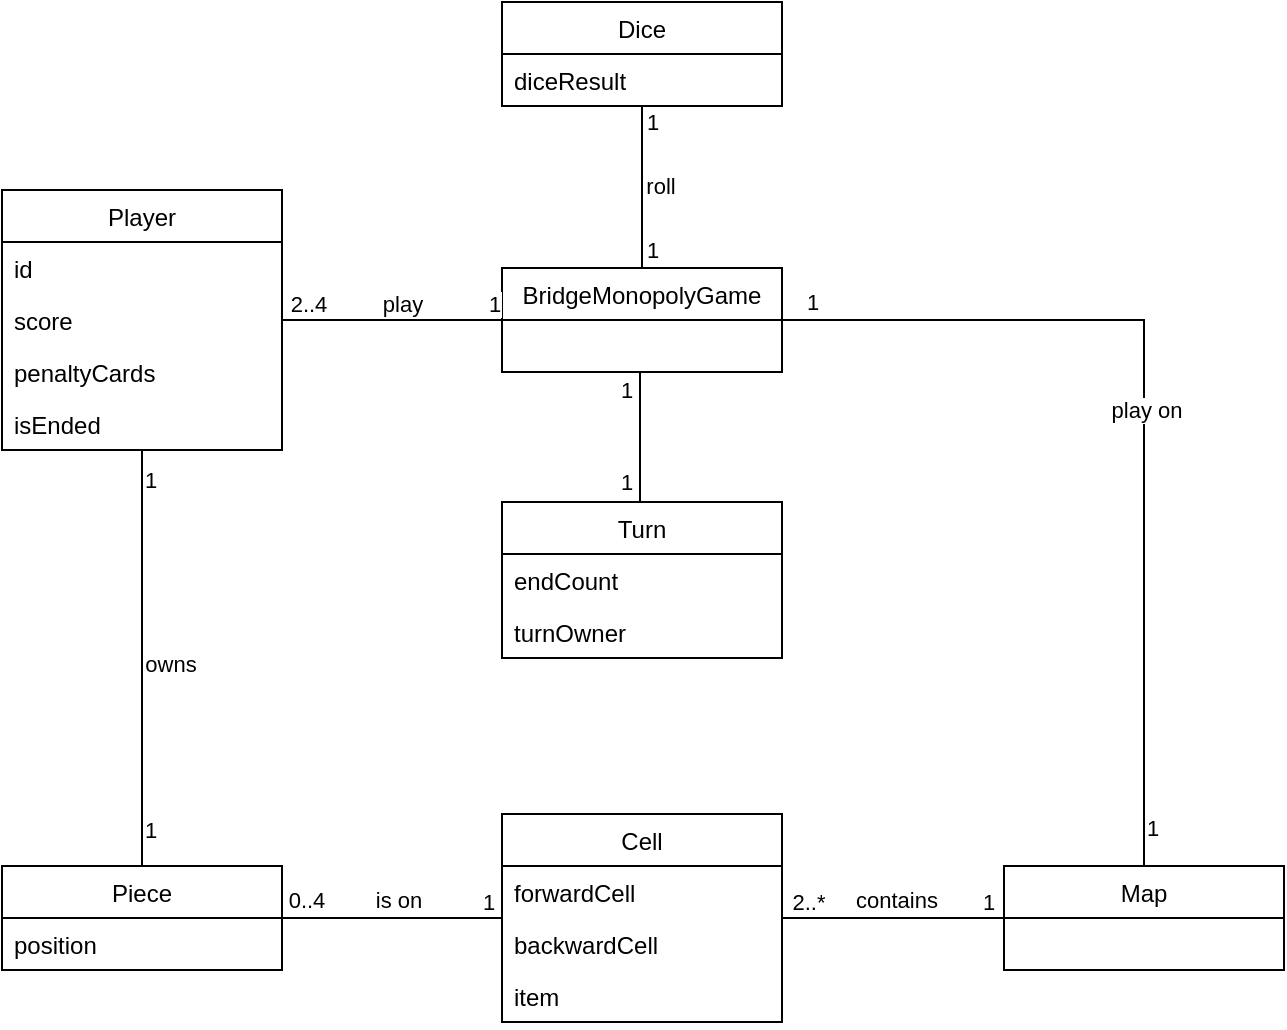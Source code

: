 <mxfile version="19.0.0" type="github">
  <diagram id="C5RBs43oDa-KdzZeNtuy" name="Page-1">
    <mxGraphModel dx="1188" dy="593" grid="1" gridSize="10" guides="1" tooltips="1" connect="1" arrows="1" fold="1" page="1" pageScale="1" pageWidth="827" pageHeight="1169" math="0" shadow="0">
      <root>
        <mxCell id="WIyWlLk6GJQsqaUBKTNV-0" />
        <mxCell id="WIyWlLk6GJQsqaUBKTNV-1" parent="WIyWlLk6GJQsqaUBKTNV-0" />
        <mxCell id="GMNVH4IvVkyflE9DCt4a-71" style="edgeStyle=orthogonalEdgeStyle;rounded=0;orthogonalLoop=1;jettySize=auto;html=1;entryX=0.5;entryY=0;entryDx=0;entryDy=0;endArrow=none;endFill=0;" parent="WIyWlLk6GJQsqaUBKTNV-1" source="GMNVH4IvVkyflE9DCt4a-15" target="GMNVH4IvVkyflE9DCt4a-59" edge="1">
          <mxGeometry relative="1" as="geometry" />
        </mxCell>
        <mxCell id="GMNVH4IvVkyflE9DCt4a-72" value="owns" style="edgeLabel;html=1;align=center;verticalAlign=middle;resizable=0;points=[];" parent="GMNVH4IvVkyflE9DCt4a-71" vertex="1" connectable="0">
          <mxGeometry x="0.03" y="-1" relative="1" as="geometry">
            <mxPoint x="15" as="offset" />
          </mxGeometry>
        </mxCell>
        <mxCell id="GMNVH4IvVkyflE9DCt4a-73" value="1" style="edgeLabel;html=1;align=center;verticalAlign=middle;resizable=0;points=[];" parent="GMNVH4IvVkyflE9DCt4a-71" vertex="1" connectable="0">
          <mxGeometry x="-0.875" relative="1" as="geometry">
            <mxPoint x="4" y="2" as="offset" />
          </mxGeometry>
        </mxCell>
        <mxCell id="GMNVH4IvVkyflE9DCt4a-74" value="1" style="edgeLabel;html=1;align=center;verticalAlign=middle;resizable=0;points=[];" parent="GMNVH4IvVkyflE9DCt4a-71" vertex="1" connectable="0">
          <mxGeometry x="0.851" relative="1" as="geometry">
            <mxPoint x="4" y="-3" as="offset" />
          </mxGeometry>
        </mxCell>
        <mxCell id="GMNVH4IvVkyflE9DCt4a-15" value="Player" style="swimlane;fontStyle=0;childLayout=stackLayout;horizontal=1;startSize=26;fillColor=none;horizontalStack=0;resizeParent=1;resizeParentMax=0;resizeLast=0;collapsible=1;marginBottom=0;" parent="WIyWlLk6GJQsqaUBKTNV-1" vertex="1">
          <mxGeometry x="50" y="214" width="140" height="130" as="geometry" />
        </mxCell>
        <mxCell id="GMNVH4IvVkyflE9DCt4a-94" value="id" style="text;strokeColor=none;fillColor=none;align=left;verticalAlign=top;spacingLeft=4;spacingRight=4;overflow=hidden;rotatable=0;points=[[0,0.5],[1,0.5]];portConstraint=eastwest;" parent="GMNVH4IvVkyflE9DCt4a-15" vertex="1">
          <mxGeometry y="26" width="140" height="26" as="geometry" />
        </mxCell>
        <mxCell id="GMNVH4IvVkyflE9DCt4a-16" value="score" style="text;strokeColor=none;fillColor=none;align=left;verticalAlign=top;spacingLeft=4;spacingRight=4;overflow=hidden;rotatable=0;points=[[0,0.5],[1,0.5]];portConstraint=eastwest;" parent="GMNVH4IvVkyflE9DCt4a-15" vertex="1">
          <mxGeometry y="52" width="140" height="26" as="geometry" />
        </mxCell>
        <mxCell id="GMNVH4IvVkyflE9DCt4a-17" value="penaltyCards" style="text;strokeColor=none;fillColor=none;align=left;verticalAlign=top;spacingLeft=4;spacingRight=4;overflow=hidden;rotatable=0;points=[[0,0.5],[1,0.5]];portConstraint=eastwest;" parent="GMNVH4IvVkyflE9DCt4a-15" vertex="1">
          <mxGeometry y="78" width="140" height="26" as="geometry" />
        </mxCell>
        <mxCell id="GMNVH4IvVkyflE9DCt4a-97" value="isEnded" style="text;strokeColor=none;fillColor=none;align=left;verticalAlign=top;spacingLeft=4;spacingRight=4;overflow=hidden;rotatable=0;points=[[0,0.5],[1,0.5]];portConstraint=eastwest;" parent="GMNVH4IvVkyflE9DCt4a-15" vertex="1">
          <mxGeometry y="104" width="140" height="26" as="geometry" />
        </mxCell>
        <mxCell id="GMNVH4IvVkyflE9DCt4a-79" style="edgeStyle=orthogonalEdgeStyle;rounded=0;orthogonalLoop=1;jettySize=auto;html=1;exitX=0.5;exitY=0;exitDx=0;exitDy=0;endArrow=none;endFill=0;" parent="WIyWlLk6GJQsqaUBKTNV-1" source="GMNVH4IvVkyflE9DCt4a-19" target="GMNVH4IvVkyflE9DCt4a-67" edge="1">
          <mxGeometry relative="1" as="geometry" />
        </mxCell>
        <mxCell id="GMNVH4IvVkyflE9DCt4a-80" value="roll" style="edgeLabel;html=1;align=center;verticalAlign=middle;resizable=0;points=[];" parent="GMNVH4IvVkyflE9DCt4a-79" vertex="1" connectable="0">
          <mxGeometry x="0.057" y="1" relative="1" as="geometry">
            <mxPoint x="10" y="2" as="offset" />
          </mxGeometry>
        </mxCell>
        <mxCell id="GMNVH4IvVkyflE9DCt4a-81" value="1" style="edgeLabel;html=1;align=center;verticalAlign=middle;resizable=0;points=[];" parent="GMNVH4IvVkyflE9DCt4a-79" vertex="1" connectable="0">
          <mxGeometry x="-0.78" y="1" relative="1" as="geometry">
            <mxPoint x="6" as="offset" />
          </mxGeometry>
        </mxCell>
        <mxCell id="GMNVH4IvVkyflE9DCt4a-82" value="1" style="edgeLabel;html=1;align=center;verticalAlign=middle;resizable=0;points=[];" parent="GMNVH4IvVkyflE9DCt4a-79" vertex="1" connectable="0">
          <mxGeometry x="0.846" relative="1" as="geometry">
            <mxPoint x="5" y="2" as="offset" />
          </mxGeometry>
        </mxCell>
        <mxCell id="fl4x9H8fcKus_H-PSyj9-3" style="edgeStyle=orthogonalEdgeStyle;rounded=0;orthogonalLoop=1;jettySize=auto;html=1;endArrow=none;endFill=0;" parent="WIyWlLk6GJQsqaUBKTNV-1" edge="1">
          <mxGeometry relative="1" as="geometry">
            <mxPoint x="369" y="305" as="sourcePoint" />
            <mxPoint x="369" y="370" as="targetPoint" />
          </mxGeometry>
        </mxCell>
        <mxCell id="fl4x9H8fcKus_H-PSyj9-4" value="1" style="edgeLabel;html=1;align=center;verticalAlign=middle;resizable=0;points=[];" parent="fl4x9H8fcKus_H-PSyj9-3" vertex="1" connectable="0">
          <mxGeometry x="-0.723" y="-4" relative="1" as="geometry">
            <mxPoint x="-3" as="offset" />
          </mxGeometry>
        </mxCell>
        <mxCell id="fl4x9H8fcKus_H-PSyj9-5" value="1" style="edgeLabel;html=1;align=center;verticalAlign=middle;resizable=0;points=[];" parent="fl4x9H8fcKus_H-PSyj9-3" vertex="1" connectable="0">
          <mxGeometry x="0.692" y="-1" relative="1" as="geometry">
            <mxPoint x="-6" as="offset" />
          </mxGeometry>
        </mxCell>
        <mxCell id="GMNVH4IvVkyflE9DCt4a-19" value="BridgeMonopolyGame" style="swimlane;fontStyle=0;childLayout=stackLayout;horizontal=1;startSize=26;fillColor=none;horizontalStack=0;resizeParent=1;resizeParentMax=0;resizeLast=0;collapsible=1;marginBottom=0;" parent="WIyWlLk6GJQsqaUBKTNV-1" vertex="1">
          <mxGeometry x="300" y="253" width="140" height="52" as="geometry" />
        </mxCell>
        <mxCell id="GMNVH4IvVkyflE9DCt4a-23" style="edgeStyle=orthogonalEdgeStyle;rounded=0;orthogonalLoop=1;jettySize=auto;html=1;endArrow=none;endFill=0;" parent="WIyWlLk6GJQsqaUBKTNV-1" source="GMNVH4IvVkyflE9DCt4a-19" target="GMNVH4IvVkyflE9DCt4a-15" edge="1">
          <mxGeometry relative="1" as="geometry">
            <mxPoint x="300" y="351" as="sourcePoint" />
          </mxGeometry>
        </mxCell>
        <mxCell id="GMNVH4IvVkyflE9DCt4a-40" value="play" style="edgeLabel;html=1;align=center;verticalAlign=middle;resizable=0;points=[];" parent="GMNVH4IvVkyflE9DCt4a-23" vertex="1" connectable="0">
          <mxGeometry x="0.156" y="-3" relative="1" as="geometry">
            <mxPoint x="13" y="-5" as="offset" />
          </mxGeometry>
        </mxCell>
        <mxCell id="GMNVH4IvVkyflE9DCt4a-41" value="2..4" style="edgeLabel;html=1;align=center;verticalAlign=middle;resizable=0;points=[];" parent="GMNVH4IvVkyflE9DCt4a-23" vertex="1" connectable="0">
          <mxGeometry x="0.92" relative="1" as="geometry">
            <mxPoint x="8" y="-8" as="offset" />
          </mxGeometry>
        </mxCell>
        <mxCell id="GMNVH4IvVkyflE9DCt4a-42" value="1" style="edgeLabel;html=1;align=center;verticalAlign=middle;resizable=0;points=[];" parent="GMNVH4IvVkyflE9DCt4a-23" vertex="1" connectable="0">
          <mxGeometry x="-0.916" y="-3" relative="1" as="geometry">
            <mxPoint y="-5" as="offset" />
          </mxGeometry>
        </mxCell>
        <mxCell id="GMNVH4IvVkyflE9DCt4a-51" value="Map" style="swimlane;fontStyle=0;childLayout=stackLayout;horizontal=1;startSize=26;fillColor=none;horizontalStack=0;resizeParent=1;resizeParentMax=0;resizeLast=0;collapsible=1;marginBottom=0;" parent="WIyWlLk6GJQsqaUBKTNV-1" vertex="1">
          <mxGeometry x="551" y="552" width="140" height="52" as="geometry" />
        </mxCell>
        <mxCell id="GMNVH4IvVkyflE9DCt4a-75" style="edgeStyle=orthogonalEdgeStyle;rounded=0;orthogonalLoop=1;jettySize=auto;html=1;endArrow=none;endFill=0;" parent="WIyWlLk6GJQsqaUBKTNV-1" source="GMNVH4IvVkyflE9DCt4a-59" target="GMNVH4IvVkyflE9DCt4a-63" edge="1">
          <mxGeometry relative="1" as="geometry" />
        </mxCell>
        <mxCell id="GMNVH4IvVkyflE9DCt4a-76" value="is on" style="edgeLabel;html=1;align=center;verticalAlign=middle;resizable=0;points=[];" parent="GMNVH4IvVkyflE9DCt4a-75" vertex="1" connectable="0">
          <mxGeometry x="0.053" y="1" relative="1" as="geometry">
            <mxPoint y="-8" as="offset" />
          </mxGeometry>
        </mxCell>
        <mxCell id="GMNVH4IvVkyflE9DCt4a-77" value="0..4" style="edgeLabel;html=1;align=center;verticalAlign=middle;resizable=0;points=[];" parent="GMNVH4IvVkyflE9DCt4a-75" vertex="1" connectable="0">
          <mxGeometry x="-0.883" y="3" relative="1" as="geometry">
            <mxPoint x="5" y="-6" as="offset" />
          </mxGeometry>
        </mxCell>
        <mxCell id="GMNVH4IvVkyflE9DCt4a-78" value="1" style="edgeLabel;html=1;align=center;verticalAlign=middle;resizable=0;points=[];" parent="GMNVH4IvVkyflE9DCt4a-75" vertex="1" connectable="0">
          <mxGeometry x="0.852" y="2" relative="1" as="geometry">
            <mxPoint x="1" y="-6" as="offset" />
          </mxGeometry>
        </mxCell>
        <mxCell id="GMNVH4IvVkyflE9DCt4a-59" value="Piece" style="swimlane;fontStyle=0;childLayout=stackLayout;horizontal=1;startSize=26;fillColor=none;horizontalStack=0;resizeParent=1;resizeParentMax=0;resizeLast=0;collapsible=1;marginBottom=0;" parent="WIyWlLk6GJQsqaUBKTNV-1" vertex="1">
          <mxGeometry x="50" y="552" width="140" height="52" as="geometry" />
        </mxCell>
        <mxCell id="kN84ZWKNfZAGcs-Ob_IJ-2" value="position" style="text;strokeColor=none;fillColor=none;align=left;verticalAlign=top;spacingLeft=4;spacingRight=4;overflow=hidden;rotatable=0;points=[[0,0.5],[1,0.5]];portConstraint=eastwest;" vertex="1" parent="GMNVH4IvVkyflE9DCt4a-59">
          <mxGeometry y="26" width="140" height="26" as="geometry" />
        </mxCell>
        <mxCell id="GMNVH4IvVkyflE9DCt4a-83" style="edgeStyle=orthogonalEdgeStyle;rounded=0;orthogonalLoop=1;jettySize=auto;html=1;endArrow=none;endFill=0;" parent="WIyWlLk6GJQsqaUBKTNV-1" source="GMNVH4IvVkyflE9DCt4a-63" target="GMNVH4IvVkyflE9DCt4a-51" edge="1">
          <mxGeometry relative="1" as="geometry" />
        </mxCell>
        <mxCell id="GMNVH4IvVkyflE9DCt4a-84" value="contains" style="edgeLabel;html=1;align=center;verticalAlign=middle;resizable=0;points=[];" parent="GMNVH4IvVkyflE9DCt4a-83" vertex="1" connectable="0">
          <mxGeometry x="-0.104" relative="1" as="geometry">
            <mxPoint x="7" y="-9" as="offset" />
          </mxGeometry>
        </mxCell>
        <mxCell id="GMNVH4IvVkyflE9DCt4a-85" value="2..*" style="edgeLabel;html=1;align=center;verticalAlign=middle;resizable=0;points=[];" parent="GMNVH4IvVkyflE9DCt4a-83" vertex="1" connectable="0">
          <mxGeometry x="-0.869" relative="1" as="geometry">
            <mxPoint x="5" y="-8" as="offset" />
          </mxGeometry>
        </mxCell>
        <mxCell id="GMNVH4IvVkyflE9DCt4a-86" value="1" style="edgeLabel;html=1;align=center;verticalAlign=middle;resizable=0;points=[];" parent="GMNVH4IvVkyflE9DCt4a-83" vertex="1" connectable="0">
          <mxGeometry x="0.788" relative="1" as="geometry">
            <mxPoint x="4" y="-8" as="offset" />
          </mxGeometry>
        </mxCell>
        <mxCell id="GMNVH4IvVkyflE9DCt4a-63" value="Cell" style="swimlane;fontStyle=0;childLayout=stackLayout;horizontal=1;startSize=26;fillColor=none;horizontalStack=0;resizeParent=1;resizeParentMax=0;resizeLast=0;collapsible=1;marginBottom=0;" parent="WIyWlLk6GJQsqaUBKTNV-1" vertex="1">
          <mxGeometry x="300" y="526" width="140" height="104" as="geometry" />
        </mxCell>
        <mxCell id="GMNVH4IvVkyflE9DCt4a-64" value="forwardCell" style="text;strokeColor=none;fillColor=none;align=left;verticalAlign=top;spacingLeft=4;spacingRight=4;overflow=hidden;rotatable=0;points=[[0,0.5],[1,0.5]];portConstraint=eastwest;" parent="GMNVH4IvVkyflE9DCt4a-63" vertex="1">
          <mxGeometry y="26" width="140" height="26" as="geometry" />
        </mxCell>
        <mxCell id="GMNVH4IvVkyflE9DCt4a-65" value="backwardCell" style="text;strokeColor=none;fillColor=none;align=left;verticalAlign=top;spacingLeft=4;spacingRight=4;overflow=hidden;rotatable=0;points=[[0,0.5],[1,0.5]];portConstraint=eastwest;" parent="GMNVH4IvVkyflE9DCt4a-63" vertex="1">
          <mxGeometry y="52" width="140" height="26" as="geometry" />
        </mxCell>
        <mxCell id="GMNVH4IvVkyflE9DCt4a-95" value="item" style="text;strokeColor=none;fillColor=none;align=left;verticalAlign=top;spacingLeft=4;spacingRight=4;overflow=hidden;rotatable=0;points=[[0,0.5],[1,0.5]];portConstraint=eastwest;" parent="GMNVH4IvVkyflE9DCt4a-63" vertex="1">
          <mxGeometry y="78" width="140" height="26" as="geometry" />
        </mxCell>
        <mxCell id="GMNVH4IvVkyflE9DCt4a-67" value="Dice" style="swimlane;fontStyle=0;childLayout=stackLayout;horizontal=1;startSize=26;fillColor=none;horizontalStack=0;resizeParent=1;resizeParentMax=0;resizeLast=0;collapsible=1;marginBottom=0;" parent="WIyWlLk6GJQsqaUBKTNV-1" vertex="1">
          <mxGeometry x="300" y="120" width="140" height="52" as="geometry" />
        </mxCell>
        <mxCell id="GMNVH4IvVkyflE9DCt4a-69" value="diceResult" style="text;strokeColor=none;fillColor=none;align=left;verticalAlign=top;spacingLeft=4;spacingRight=4;overflow=hidden;rotatable=0;points=[[0,0.5],[1,0.5]];portConstraint=eastwest;" parent="GMNVH4IvVkyflE9DCt4a-67" vertex="1">
          <mxGeometry y="26" width="140" height="26" as="geometry" />
        </mxCell>
        <mxCell id="GMNVH4IvVkyflE9DCt4a-87" style="edgeStyle=orthogonalEdgeStyle;rounded=0;orthogonalLoop=1;jettySize=auto;html=1;entryX=0.5;entryY=0;entryDx=0;entryDy=0;endArrow=none;endFill=0;" parent="WIyWlLk6GJQsqaUBKTNV-1" source="GMNVH4IvVkyflE9DCt4a-19" target="GMNVH4IvVkyflE9DCt4a-51" edge="1">
          <mxGeometry y="52" relative="1" as="geometry">
            <mxPoint x="440" y="351" as="sourcePoint" />
          </mxGeometry>
        </mxCell>
        <mxCell id="GMNVH4IvVkyflE9DCt4a-88" value="play on" style="edgeLabel;html=1;align=center;verticalAlign=middle;resizable=0;points=[];" parent="GMNVH4IvVkyflE9DCt4a-87" vertex="1" connectable="0">
          <mxGeometry x="0.028" y="1" relative="1" as="geometry">
            <mxPoint y="-8" as="offset" />
          </mxGeometry>
        </mxCell>
        <mxCell id="GMNVH4IvVkyflE9DCt4a-89" value="1" style="edgeLabel;html=1;align=center;verticalAlign=middle;resizable=0;points=[];" parent="GMNVH4IvVkyflE9DCt4a-87" vertex="1" connectable="0">
          <mxGeometry x="-0.907" relative="1" as="geometry">
            <mxPoint x="-6" y="-9" as="offset" />
          </mxGeometry>
        </mxCell>
        <mxCell id="GMNVH4IvVkyflE9DCt4a-90" value="1" style="edgeLabel;html=1;align=center;verticalAlign=middle;resizable=0;points=[];" parent="GMNVH4IvVkyflE9DCt4a-87" vertex="1" connectable="0">
          <mxGeometry x="0.887" y="-2" relative="1" as="geometry">
            <mxPoint x="6" y="6" as="offset" />
          </mxGeometry>
        </mxCell>
        <mxCell id="fl4x9H8fcKus_H-PSyj9-0" value="Turn" style="swimlane;fontStyle=0;childLayout=stackLayout;horizontal=1;startSize=26;fillColor=none;horizontalStack=0;resizeParent=1;resizeParentMax=0;resizeLast=0;collapsible=1;marginBottom=0;" parent="WIyWlLk6GJQsqaUBKTNV-1" vertex="1">
          <mxGeometry x="300" y="370" width="140" height="78" as="geometry" />
        </mxCell>
        <mxCell id="kN84ZWKNfZAGcs-Ob_IJ-0" value="endCount" style="text;strokeColor=none;fillColor=none;align=left;verticalAlign=top;spacingLeft=4;spacingRight=4;overflow=hidden;rotatable=0;points=[[0,0.5],[1,0.5]];portConstraint=eastwest;" vertex="1" parent="fl4x9H8fcKus_H-PSyj9-0">
          <mxGeometry y="26" width="140" height="26" as="geometry" />
        </mxCell>
        <mxCell id="fl4x9H8fcKus_H-PSyj9-1" value="turnOwner" style="text;strokeColor=none;fillColor=none;align=left;verticalAlign=top;spacingLeft=4;spacingRight=4;overflow=hidden;rotatable=0;points=[[0,0.5],[1,0.5]];portConstraint=eastwest;" parent="fl4x9H8fcKus_H-PSyj9-0" vertex="1">
          <mxGeometry y="52" width="140" height="26" as="geometry" />
        </mxCell>
      </root>
    </mxGraphModel>
  </diagram>
</mxfile>
